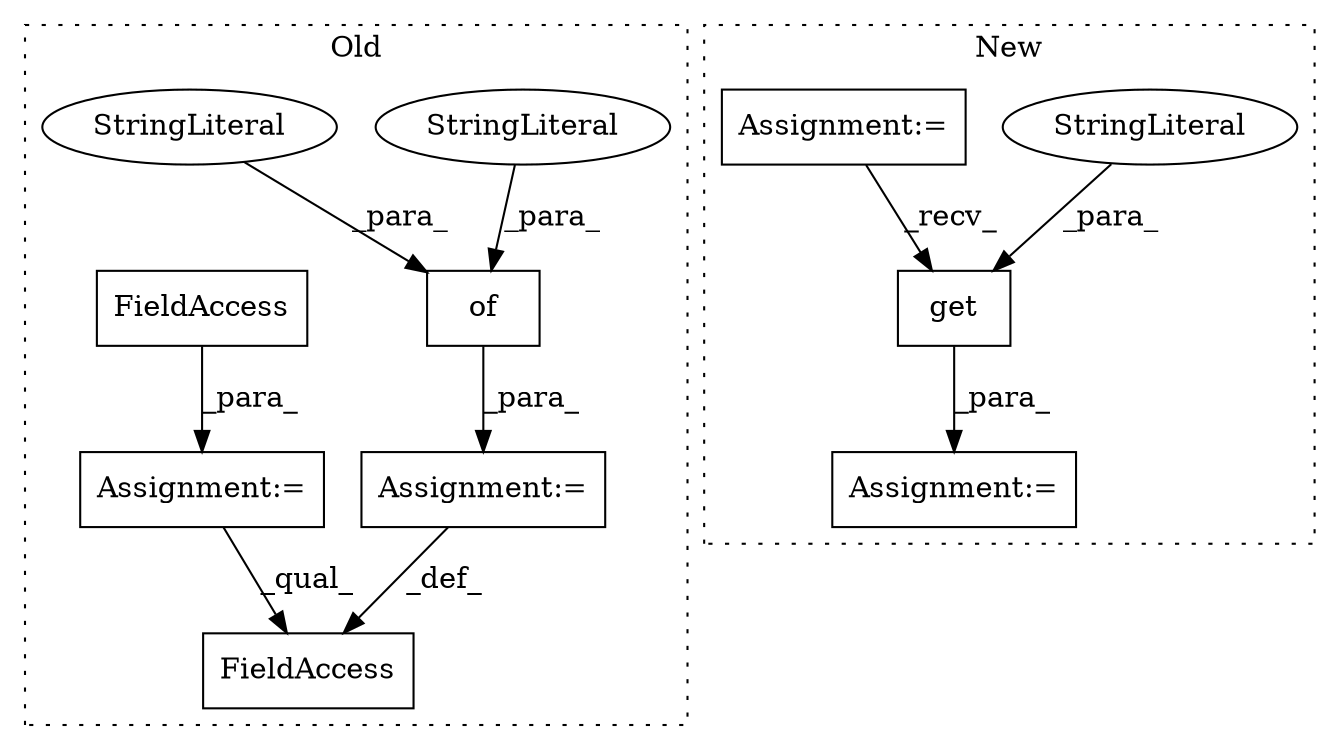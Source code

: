 digraph G {
subgraph cluster0 {
1 [label="of" a="32" s="2451,2479" l="3,1" shape="box"];
3 [label="StringLiteral" a="45" s="2468" l="11" shape="ellipse"];
5 [label="StringLiteral" a="45" s="2454" l="13" shape="ellipse"];
6 [label="Assignment:=" a="7" s="2446" l="1" shape="box"];
7 [label="FieldAccess" a="22" s="2434" l="12" shape="box"];
9 [label="Assignment:=" a="7" s="2415" l="1" shape="box"];
10 [label="FieldAccess" a="22" s="2416" l="12" shape="box"];
label = "Old";
style="dotted";
}
subgraph cluster1 {
2 [label="get" a="32" s="2531,2538" l="4,1" shape="box"];
4 [label="Assignment:=" a="7" s="2527" l="1" shape="box"];
8 [label="StringLiteral" a="45" s="2535" l="3" shape="ellipse"];
11 [label="Assignment:=" a="7" s="2448" l="2" shape="box"];
label = "New";
style="dotted";
}
1 -> 6 [label="_para_"];
2 -> 4 [label="_para_"];
3 -> 1 [label="_para_"];
5 -> 1 [label="_para_"];
6 -> 7 [label="_def_"];
8 -> 2 [label="_para_"];
9 -> 7 [label="_qual_"];
10 -> 9 [label="_para_"];
11 -> 2 [label="_recv_"];
}